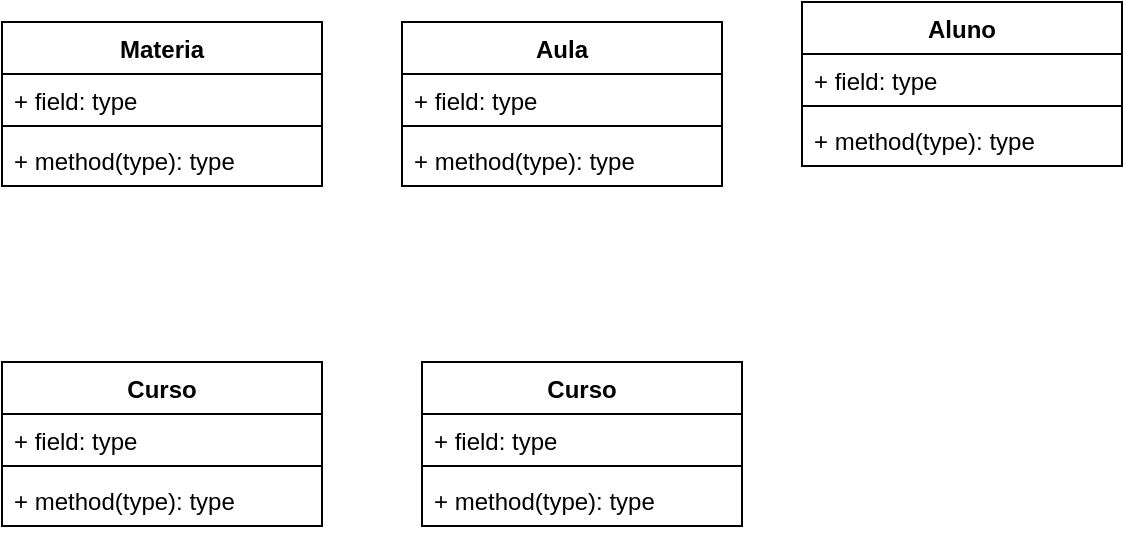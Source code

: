 <mxfile version="13.7.0" type="device"><diagram id="p8JcyfZcDMIyEqTo9dwi" name="Page-1"><mxGraphModel dx="942" dy="582" grid="1" gridSize="10" guides="1" tooltips="1" connect="1" arrows="1" fold="1" page="1" pageScale="1" pageWidth="827" pageHeight="1169" math="0" shadow="0"><root><mxCell id="0"/><mxCell id="1" parent="0"/><mxCell id="MaJ7lS2PXDTdfpESJhoo-5" value="Materia" style="swimlane;fontStyle=1;align=center;verticalAlign=top;childLayout=stackLayout;horizontal=1;startSize=26;horizontalStack=0;resizeParent=1;resizeParentMax=0;resizeLast=0;collapsible=1;marginBottom=0;" vertex="1" parent="1"><mxGeometry x="130" y="120" width="160" height="82" as="geometry"/></mxCell><mxCell id="MaJ7lS2PXDTdfpESJhoo-6" value="+ field: type" style="text;strokeColor=none;fillColor=none;align=left;verticalAlign=top;spacingLeft=4;spacingRight=4;overflow=hidden;rotatable=0;points=[[0,0.5],[1,0.5]];portConstraint=eastwest;" vertex="1" parent="MaJ7lS2PXDTdfpESJhoo-5"><mxGeometry y="26" width="160" height="22" as="geometry"/></mxCell><mxCell id="MaJ7lS2PXDTdfpESJhoo-7" value="" style="line;strokeWidth=1;fillColor=none;align=left;verticalAlign=middle;spacingTop=-1;spacingLeft=3;spacingRight=3;rotatable=0;labelPosition=right;points=[];portConstraint=eastwest;" vertex="1" parent="MaJ7lS2PXDTdfpESJhoo-5"><mxGeometry y="48" width="160" height="8" as="geometry"/></mxCell><mxCell id="MaJ7lS2PXDTdfpESJhoo-8" value="+ method(type): type" style="text;strokeColor=none;fillColor=none;align=left;verticalAlign=top;spacingLeft=4;spacingRight=4;overflow=hidden;rotatable=0;points=[[0,0.5],[1,0.5]];portConstraint=eastwest;" vertex="1" parent="MaJ7lS2PXDTdfpESJhoo-5"><mxGeometry y="56" width="160" height="26" as="geometry"/></mxCell><mxCell id="MaJ7lS2PXDTdfpESJhoo-10" value="Aula" style="swimlane;fontStyle=1;align=center;verticalAlign=top;childLayout=stackLayout;horizontal=1;startSize=26;horizontalStack=0;resizeParent=1;resizeParentMax=0;resizeLast=0;collapsible=1;marginBottom=0;" vertex="1" parent="1"><mxGeometry x="330" y="120" width="160" height="82" as="geometry"/></mxCell><mxCell id="MaJ7lS2PXDTdfpESJhoo-11" value="+ field: type" style="text;strokeColor=none;fillColor=none;align=left;verticalAlign=top;spacingLeft=4;spacingRight=4;overflow=hidden;rotatable=0;points=[[0,0.5],[1,0.5]];portConstraint=eastwest;" vertex="1" parent="MaJ7lS2PXDTdfpESJhoo-10"><mxGeometry y="26" width="160" height="22" as="geometry"/></mxCell><mxCell id="MaJ7lS2PXDTdfpESJhoo-12" value="" style="line;strokeWidth=1;fillColor=none;align=left;verticalAlign=middle;spacingTop=-1;spacingLeft=3;spacingRight=3;rotatable=0;labelPosition=right;points=[];portConstraint=eastwest;" vertex="1" parent="MaJ7lS2PXDTdfpESJhoo-10"><mxGeometry y="48" width="160" height="8" as="geometry"/></mxCell><mxCell id="MaJ7lS2PXDTdfpESJhoo-13" value="+ method(type): type" style="text;strokeColor=none;fillColor=none;align=left;verticalAlign=top;spacingLeft=4;spacingRight=4;overflow=hidden;rotatable=0;points=[[0,0.5],[1,0.5]];portConstraint=eastwest;" vertex="1" parent="MaJ7lS2PXDTdfpESJhoo-10"><mxGeometry y="56" width="160" height="26" as="geometry"/></mxCell><mxCell id="MaJ7lS2PXDTdfpESJhoo-14" value="Aluno" style="swimlane;fontStyle=1;align=center;verticalAlign=top;childLayout=stackLayout;horizontal=1;startSize=26;horizontalStack=0;resizeParent=1;resizeParentMax=0;resizeLast=0;collapsible=1;marginBottom=0;" vertex="1" parent="1"><mxGeometry x="530" y="110" width="160" height="82" as="geometry"/></mxCell><mxCell id="MaJ7lS2PXDTdfpESJhoo-15" value="+ field: type" style="text;strokeColor=none;fillColor=none;align=left;verticalAlign=top;spacingLeft=4;spacingRight=4;overflow=hidden;rotatable=0;points=[[0,0.5],[1,0.5]];portConstraint=eastwest;" vertex="1" parent="MaJ7lS2PXDTdfpESJhoo-14"><mxGeometry y="26" width="160" height="22" as="geometry"/></mxCell><mxCell id="MaJ7lS2PXDTdfpESJhoo-16" value="" style="line;strokeWidth=1;fillColor=none;align=left;verticalAlign=middle;spacingTop=-1;spacingLeft=3;spacingRight=3;rotatable=0;labelPosition=right;points=[];portConstraint=eastwest;" vertex="1" parent="MaJ7lS2PXDTdfpESJhoo-14"><mxGeometry y="48" width="160" height="8" as="geometry"/></mxCell><mxCell id="MaJ7lS2PXDTdfpESJhoo-17" value="+ method(type): type" style="text;strokeColor=none;fillColor=none;align=left;verticalAlign=top;spacingLeft=4;spacingRight=4;overflow=hidden;rotatable=0;points=[[0,0.5],[1,0.5]];portConstraint=eastwest;" vertex="1" parent="MaJ7lS2PXDTdfpESJhoo-14"><mxGeometry y="56" width="160" height="26" as="geometry"/></mxCell><mxCell id="MaJ7lS2PXDTdfpESJhoo-18" value="Curso" style="swimlane;fontStyle=1;align=center;verticalAlign=top;childLayout=stackLayout;horizontal=1;startSize=26;horizontalStack=0;resizeParent=1;resizeParentMax=0;resizeLast=0;collapsible=1;marginBottom=0;" vertex="1" parent="1"><mxGeometry x="130" y="290" width="160" height="82" as="geometry"/></mxCell><mxCell id="MaJ7lS2PXDTdfpESJhoo-19" value="+ field: type" style="text;strokeColor=none;fillColor=none;align=left;verticalAlign=top;spacingLeft=4;spacingRight=4;overflow=hidden;rotatable=0;points=[[0,0.5],[1,0.5]];portConstraint=eastwest;" vertex="1" parent="MaJ7lS2PXDTdfpESJhoo-18"><mxGeometry y="26" width="160" height="22" as="geometry"/></mxCell><mxCell id="MaJ7lS2PXDTdfpESJhoo-20" value="" style="line;strokeWidth=1;fillColor=none;align=left;verticalAlign=middle;spacingTop=-1;spacingLeft=3;spacingRight=3;rotatable=0;labelPosition=right;points=[];portConstraint=eastwest;" vertex="1" parent="MaJ7lS2PXDTdfpESJhoo-18"><mxGeometry y="48" width="160" height="8" as="geometry"/></mxCell><mxCell id="MaJ7lS2PXDTdfpESJhoo-21" value="+ method(type): type" style="text;strokeColor=none;fillColor=none;align=left;verticalAlign=top;spacingLeft=4;spacingRight=4;overflow=hidden;rotatable=0;points=[[0,0.5],[1,0.5]];portConstraint=eastwest;" vertex="1" parent="MaJ7lS2PXDTdfpESJhoo-18"><mxGeometry y="56" width="160" height="26" as="geometry"/></mxCell><mxCell id="MaJ7lS2PXDTdfpESJhoo-22" value="Curso" style="swimlane;fontStyle=1;align=center;verticalAlign=top;childLayout=stackLayout;horizontal=1;startSize=26;horizontalStack=0;resizeParent=1;resizeParentMax=0;resizeLast=0;collapsible=1;marginBottom=0;" vertex="1" parent="1"><mxGeometry x="340" y="290" width="160" height="82" as="geometry"/></mxCell><mxCell id="MaJ7lS2PXDTdfpESJhoo-23" value="+ field: type" style="text;strokeColor=none;fillColor=none;align=left;verticalAlign=top;spacingLeft=4;spacingRight=4;overflow=hidden;rotatable=0;points=[[0,0.5],[1,0.5]];portConstraint=eastwest;" vertex="1" parent="MaJ7lS2PXDTdfpESJhoo-22"><mxGeometry y="26" width="160" height="22" as="geometry"/></mxCell><mxCell id="MaJ7lS2PXDTdfpESJhoo-24" value="" style="line;strokeWidth=1;fillColor=none;align=left;verticalAlign=middle;spacingTop=-1;spacingLeft=3;spacingRight=3;rotatable=0;labelPosition=right;points=[];portConstraint=eastwest;" vertex="1" parent="MaJ7lS2PXDTdfpESJhoo-22"><mxGeometry y="48" width="160" height="8" as="geometry"/></mxCell><mxCell id="MaJ7lS2PXDTdfpESJhoo-25" value="+ method(type): type" style="text;strokeColor=none;fillColor=none;align=left;verticalAlign=top;spacingLeft=4;spacingRight=4;overflow=hidden;rotatable=0;points=[[0,0.5],[1,0.5]];portConstraint=eastwest;" vertex="1" parent="MaJ7lS2PXDTdfpESJhoo-22"><mxGeometry y="56" width="160" height="26" as="geometry"/></mxCell></root></mxGraphModel></diagram></mxfile>